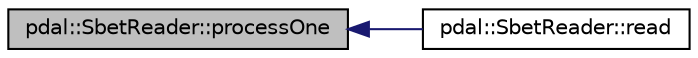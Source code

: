 digraph "pdal::SbetReader::processOne"
{
  edge [fontname="Helvetica",fontsize="10",labelfontname="Helvetica",labelfontsize="10"];
  node [fontname="Helvetica",fontsize="10",shape=record];
  rankdir="LR";
  Node1 [label="pdal::SbetReader::processOne",height=0.2,width=0.4,color="black", fillcolor="grey75", style="filled", fontcolor="black"];
  Node1 -> Node2 [dir="back",color="midnightblue",fontsize="10",style="solid",fontname="Helvetica"];
  Node2 [label="pdal::SbetReader::read",height=0.2,width=0.4,color="black", fillcolor="white", style="filled",URL="$classpdal_1_1SbetReader.html#aad416010f3f0603a8325cb54e7fbff62"];
}
